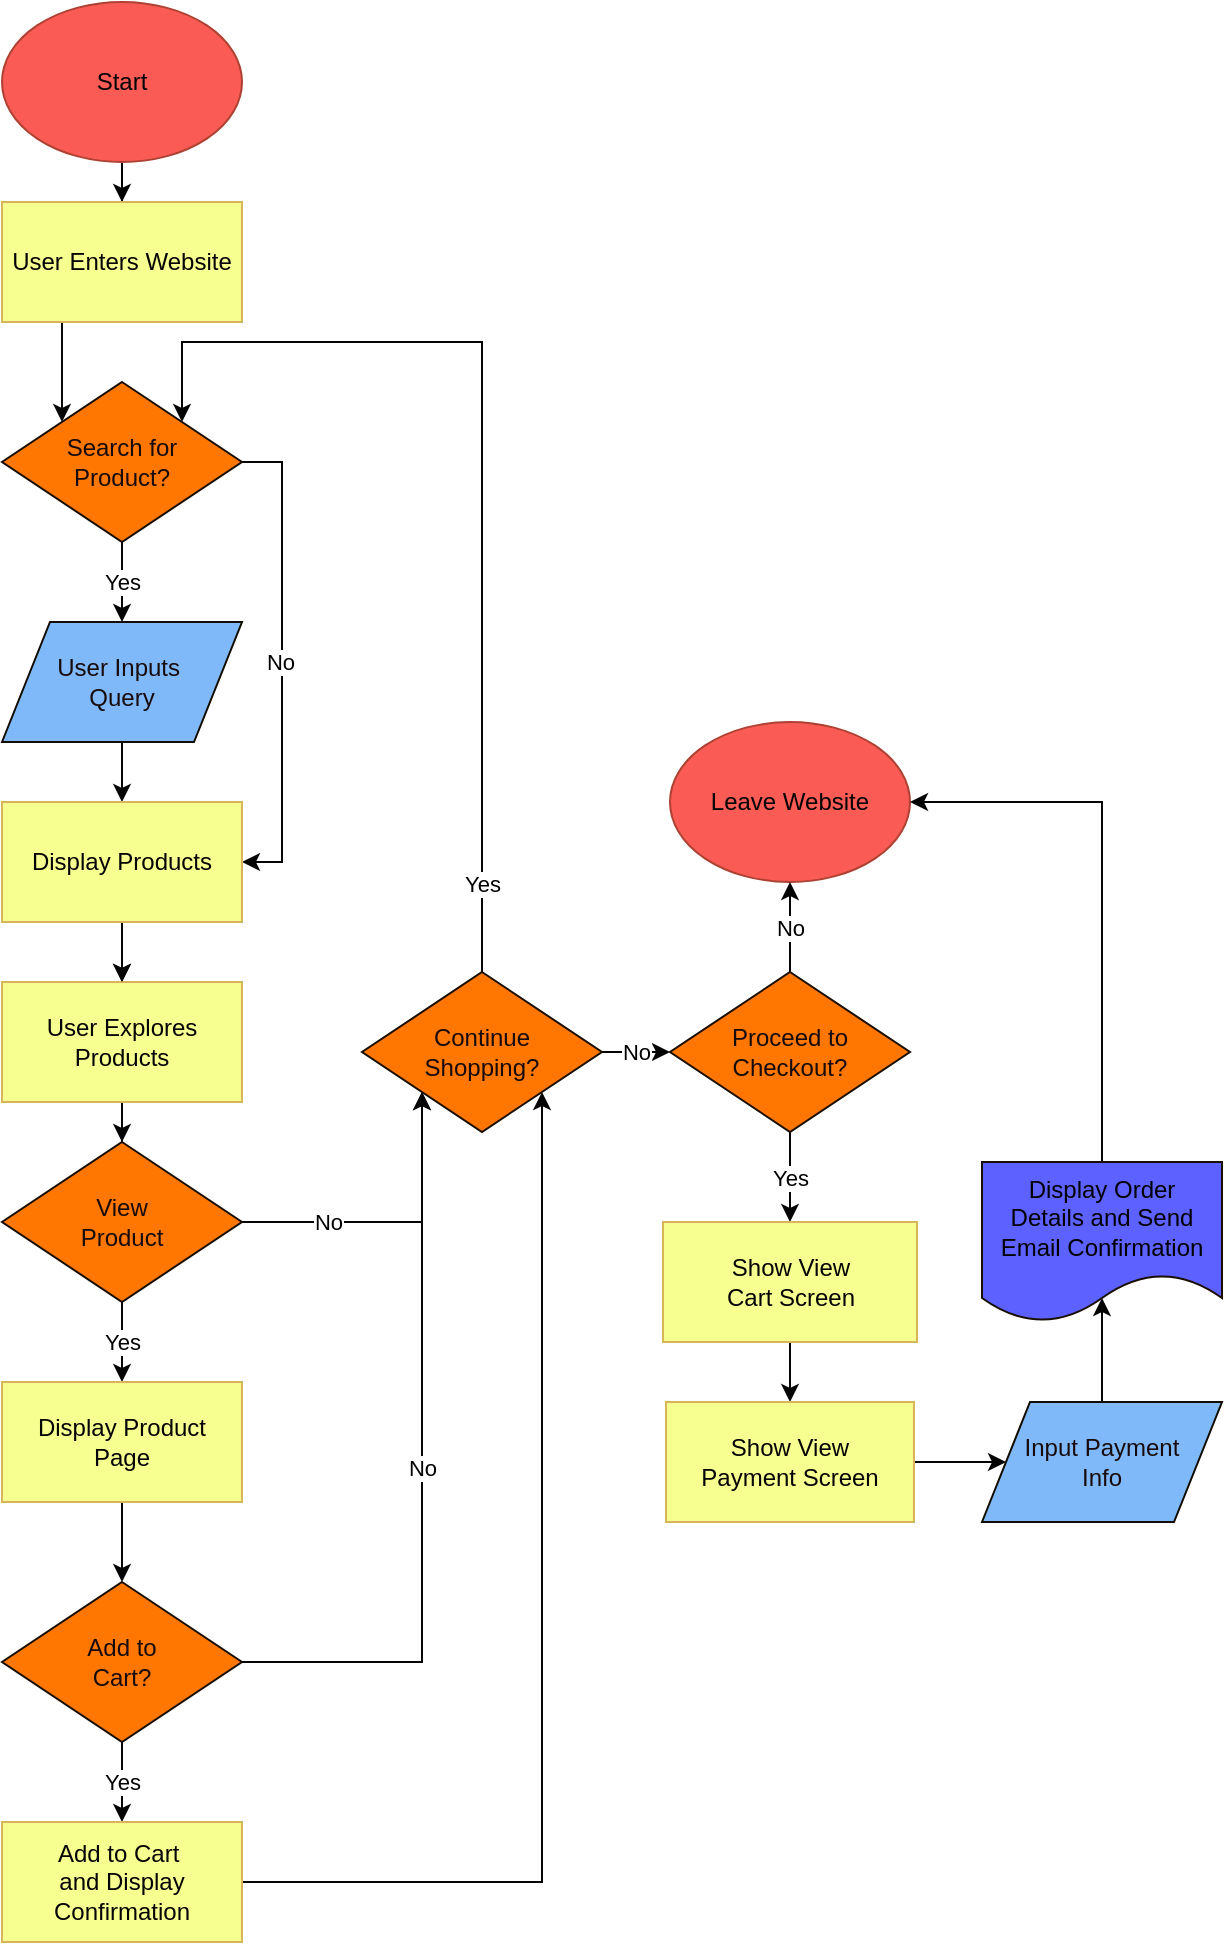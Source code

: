 <mxfile version="13.1.3">
    <diagram id="6hGFLwfOUW9BJ-s0fimq" name="Page-1">
        <mxGraphModel dx="978" dy="695" grid="1" gridSize="10" guides="1" tooltips="1" connect="1" arrows="1" fold="1" page="1" pageScale="1" pageWidth="827" pageHeight="1169" background="#ffffff" math="0" shadow="0">
            <root>
                <mxCell id="0"/>
                <mxCell id="1" parent="0"/>
                <mxCell id="13" value="" style="edgeStyle=orthogonalEdgeStyle;rounded=0;orthogonalLoop=1;jettySize=auto;html=1;fontColor=#170B0B;strokeColor=#000000;" edge="1" parent="1" source="3" target="4">
                    <mxGeometry relative="1" as="geometry"/>
                </mxCell>
                <mxCell id="3" value="Start" style="ellipse;whiteSpace=wrap;html=1;fillColor=#FA5B55;strokeColor=#ae4132;fontStyle=0;fontColor=#050505;" vertex="1" parent="1">
                    <mxGeometry x="80" y="20" width="120" height="80" as="geometry"/>
                </mxCell>
                <mxCell id="15" value="" style="edgeStyle=orthogonalEdgeStyle;rounded=0;orthogonalLoop=1;jettySize=auto;html=1;fontColor=#170B0B;strokeColor=#080808;exitX=0.25;exitY=1;exitDx=0;exitDy=0;entryX=0;entryY=0;entryDx=0;entryDy=0;" edge="1" parent="1" source="4" target="5">
                    <mxGeometry relative="1" as="geometry"/>
                </mxCell>
                <mxCell id="4" value="&lt;font color=&quot;#050505&quot;&gt;User Enters Website&lt;/font&gt;" style="rounded=0;whiteSpace=wrap;html=1;strokeColor=#d6b656;fillColor=#F8FF91;gradientColor=none;" vertex="1" parent="1">
                    <mxGeometry x="80" y="120" width="120" height="60" as="geometry"/>
                </mxCell>
                <mxCell id="16" value="Yes" style="edgeStyle=orthogonalEdgeStyle;rounded=0;orthogonalLoop=1;jettySize=auto;html=1;fontColor=#000000;strokeColor=#050505;labelBackgroundColor=#FFFFFF;" edge="1" parent="1" source="5" target="6">
                    <mxGeometry relative="1" as="geometry">
                        <Array as="points">
                            <mxPoint x="140" y="320"/>
                            <mxPoint x="140" y="320"/>
                        </Array>
                    </mxGeometry>
                </mxCell>
                <mxCell id="20" value="" style="edgeStyle=orthogonalEdgeStyle;rounded=0;orthogonalLoop=1;jettySize=auto;html=1;labelBackgroundColor=#FFFFFF;strokeColor=#050505;fontColor=#000000;entryX=1;entryY=0.5;entryDx=0;entryDy=0;" edge="1" parent="1" source="5" target="56">
                    <mxGeometry relative="1" as="geometry">
                        <mxPoint x="188" y="450" as="targetPoint"/>
                        <Array as="points">
                            <mxPoint x="220" y="250"/>
                            <mxPoint x="220" y="450"/>
                        </Array>
                    </mxGeometry>
                </mxCell>
                <mxCell id="21" value="No" style="edgeLabel;html=1;align=center;verticalAlign=middle;resizable=0;points=[];fontColor=#000000;labelBackgroundColor=#FFFFFF;" vertex="1" connectable="0" parent="20">
                    <mxGeometry x="0.158" y="-1" relative="1" as="geometry">
                        <mxPoint y="-19" as="offset"/>
                    </mxGeometry>
                </mxCell>
                <mxCell id="5" value="Search for&lt;br&gt;Product?" style="rhombus;whiteSpace=wrap;html=1;strokeColor=#190E01;fillColor=#FF7700;fontColor=#170B0B;" vertex="1" parent="1">
                    <mxGeometry x="80" y="210" width="120" height="80" as="geometry"/>
                </mxCell>
                <mxCell id="18" value="" style="edgeStyle=orthogonalEdgeStyle;rounded=0;orthogonalLoop=1;jettySize=auto;html=1;labelBackgroundColor=#FFFFFF;strokeColor=#050505;fontColor=#000000;entryX=0.5;entryY=0;entryDx=0;entryDy=0;" edge="1" parent="1" source="6" target="56">
                    <mxGeometry relative="1" as="geometry">
                        <mxPoint x="140" y="420" as="targetPoint"/>
                    </mxGeometry>
                </mxCell>
                <mxCell id="6" value="User Inputs&amp;nbsp;&lt;br&gt;Query" style="shape=parallelogram;perimeter=parallelogramPerimeter;whiteSpace=wrap;html=1;strokeColor=#120D00;fillColor=#80B9FA;gradientColor=none;fontColor=#170B0B;" vertex="1" parent="1">
                    <mxGeometry x="80" y="330" width="120" height="60" as="geometry"/>
                </mxCell>
                <mxCell id="11" value="Leave Website" style="ellipse;whiteSpace=wrap;html=1;fillColor=#FA5B55;strokeColor=#ae4132;fontStyle=0;fontColor=#050505;" vertex="1" parent="1">
                    <mxGeometry x="414" y="380" width="120" height="80" as="geometry"/>
                </mxCell>
                <mxCell id="22" style="edgeStyle=orthogonalEdgeStyle;rounded=0;orthogonalLoop=1;jettySize=auto;html=1;exitX=0.5;exitY=1;exitDx=0;exitDy=0;labelBackgroundColor=#FFFFFF;strokeColor=#050505;fontColor=#000000;entryX=0.5;entryY=0;entryDx=0;entryDy=0;" edge="1" parent="1" target="23">
                    <mxGeometry relative="1" as="geometry">
                        <mxPoint x="140" y="510" as="targetPoint"/>
                        <mxPoint x="140" y="480" as="sourcePoint"/>
                    </mxGeometry>
                </mxCell>
                <mxCell id="26" value="" style="edgeStyle=orthogonalEdgeStyle;rounded=0;orthogonalLoop=1;jettySize=auto;html=1;labelBackgroundColor=#FFFFFF;strokeColor=#050505;fontColor=#000000;" edge="1" parent="1" source="23" target="25">
                    <mxGeometry relative="1" as="geometry"/>
                </mxCell>
                <mxCell id="23" value="&lt;font color=&quot;#050505&quot;&gt;User Explores&lt;br&gt;Products&lt;br&gt;&lt;/font&gt;" style="rounded=0;whiteSpace=wrap;html=1;strokeColor=#d6b656;fillColor=#F8FF91;gradientColor=none;" vertex="1" parent="1">
                    <mxGeometry x="80" y="510" width="120" height="60" as="geometry"/>
                </mxCell>
                <mxCell id="30" value="Yes" style="edgeStyle=orthogonalEdgeStyle;rounded=0;orthogonalLoop=1;jettySize=auto;html=1;labelBackgroundColor=#FFFFFF;strokeColor=#050505;fontColor=#000000;entryX=0.5;entryY=0;entryDx=0;entryDy=0;" edge="1" parent="1" source="25" target="68">
                    <mxGeometry relative="1" as="geometry">
                        <mxPoint x="140" y="710" as="targetPoint"/>
                    </mxGeometry>
                </mxCell>
                <mxCell id="48" value="No" style="edgeStyle=orthogonalEdgeStyle;rounded=0;orthogonalLoop=1;jettySize=auto;html=1;labelBackgroundColor=#FFFFFF;strokeColor=#050505;fontColor=#000000;entryX=0;entryY=1;entryDx=0;entryDy=0;" edge="1" parent="1" source="25" target="54">
                    <mxGeometry x="-0.444" relative="1" as="geometry">
                        <mxPoint x="270" y="600" as="targetPoint"/>
                        <Array as="points">
                            <mxPoint x="290" y="630"/>
                        </Array>
                        <mxPoint as="offset"/>
                    </mxGeometry>
                </mxCell>
                <mxCell id="25" value="View&lt;br&gt;Product" style="rhombus;whiteSpace=wrap;html=1;strokeColor=#190E01;fillColor=#FF7700;fontColor=#170B0B;" vertex="1" parent="1">
                    <mxGeometry x="80" y="590" width="120" height="80" as="geometry"/>
                </mxCell>
                <mxCell id="28" value="" style="edgeStyle=orthogonalEdgeStyle;rounded=0;orthogonalLoop=1;jettySize=auto;html=1;labelBackgroundColor=#FFFFFF;strokeColor=#050505;fontColor=#000000;exitX=0.5;exitY=1;exitDx=0;exitDy=0;" edge="1" parent="1" source="56" target="23">
                    <mxGeometry relative="1" as="geometry">
                        <mxPoint x="140" y="480" as="sourcePoint"/>
                    </mxGeometry>
                </mxCell>
                <mxCell id="44" value="Yes" style="edgeStyle=orthogonalEdgeStyle;rounded=0;orthogonalLoop=1;jettySize=auto;html=1;labelBackgroundColor=#FFFFFF;strokeColor=#050505;fontColor=#000000;" edge="1" parent="1" source="37" target="41">
                    <mxGeometry relative="1" as="geometry"/>
                </mxCell>
                <mxCell id="37" value="Add to&lt;br&gt;Cart?" style="rhombus;whiteSpace=wrap;html=1;strokeColor=#190E01;fillColor=#FF7700;fontColor=#170B0B;" vertex="1" parent="1">
                    <mxGeometry x="80" y="810" width="120" height="80" as="geometry"/>
                </mxCell>
                <mxCell id="52" style="edgeStyle=orthogonalEdgeStyle;rounded=0;orthogonalLoop=1;jettySize=auto;html=1;entryX=1;entryY=1;entryDx=0;entryDy=0;labelBackgroundColor=#FFFFFF;strokeColor=#050505;fontColor=#000000;" edge="1" parent="1" source="41" target="54">
                    <mxGeometry relative="1" as="geometry">
                        <mxPoint x="350" y="570" as="targetPoint"/>
                    </mxGeometry>
                </mxCell>
                <mxCell id="41" value="&lt;font color=&quot;#050505&quot;&gt;Add to Cart&amp;nbsp;&lt;br&gt;and Display&lt;br&gt;Confirmation&lt;br&gt;&lt;/font&gt;" style="rounded=0;whiteSpace=wrap;html=1;strokeColor=#d6b656;fillColor=#F8FF91;gradientColor=none;" vertex="1" parent="1">
                    <mxGeometry x="80" y="930" width="120" height="60" as="geometry"/>
                </mxCell>
                <mxCell id="53" value="Yes" style="edgeStyle=orthogonalEdgeStyle;rounded=0;orthogonalLoop=1;jettySize=auto;html=1;entryX=1;entryY=0;entryDx=0;entryDy=0;labelBackgroundColor=#FFFFFF;strokeColor=#050505;fontColor=#000000;exitX=0.5;exitY=0;exitDx=0;exitDy=0;" edge="1" parent="1" source="54" target="5">
                    <mxGeometry x="-0.825" relative="1" as="geometry">
                        <mxPoint x="320" y="510" as="sourcePoint"/>
                        <Array as="points">
                            <mxPoint x="320" y="190"/>
                            <mxPoint x="170" y="190"/>
                        </Array>
                        <mxPoint as="offset"/>
                    </mxGeometry>
                </mxCell>
                <mxCell id="50" value="No" style="edgeStyle=orthogonalEdgeStyle;rounded=0;orthogonalLoop=1;jettySize=auto;html=1;exitX=1;exitY=0.5;exitDx=0;exitDy=0;labelBackgroundColor=#FFFFFF;strokeColor=#050505;fontColor=#000000;entryX=0;entryY=1;entryDx=0;entryDy=0;" edge="1" parent="1" source="37" target="54">
                    <mxGeometry relative="1" as="geometry">
                        <mxPoint x="300" y="600" as="targetPoint"/>
                    </mxGeometry>
                </mxCell>
                <mxCell id="58" value="No" style="edgeStyle=orthogonalEdgeStyle;rounded=0;orthogonalLoop=1;jettySize=auto;html=1;labelBackgroundColor=#FFFFFF;strokeColor=#050505;fontColor=#000000;" edge="1" parent="1" source="54" target="57">
                    <mxGeometry relative="1" as="geometry"/>
                </mxCell>
                <mxCell id="54" value="Continue&lt;br&gt;Shopping?" style="rhombus;whiteSpace=wrap;html=1;strokeColor=#190E01;fillColor=#FF7700;fontColor=#170B0B;" vertex="1" parent="1">
                    <mxGeometry x="260" y="505" width="120" height="80" as="geometry"/>
                </mxCell>
                <mxCell id="56" value="&lt;font color=&quot;#050505&quot;&gt;Display Products&lt;/font&gt;" style="rounded=0;whiteSpace=wrap;html=1;strokeColor=#d6b656;fillColor=#F8FF91;gradientColor=none;" vertex="1" parent="1">
                    <mxGeometry x="80" y="420" width="120" height="60" as="geometry"/>
                </mxCell>
                <mxCell id="59" value="No" style="edgeStyle=orthogonalEdgeStyle;rounded=0;orthogonalLoop=1;jettySize=auto;html=1;labelBackgroundColor=#FFFFFF;strokeColor=#050505;fontColor=#000000;" edge="1" parent="1" source="57" target="11">
                    <mxGeometry relative="1" as="geometry"/>
                </mxCell>
                <mxCell id="86" value="Yes" style="edgeStyle=orthogonalEdgeStyle;rounded=0;orthogonalLoop=1;jettySize=auto;html=1;entryX=0.5;entryY=0;entryDx=0;entryDy=0;labelBackgroundColor=#FFFFFF;strokeColor=#050505;fontColor=#000000;" edge="1" parent="1" source="57" target="70">
                    <mxGeometry relative="1" as="geometry"/>
                </mxCell>
                <mxCell id="57" value="Proceed to&lt;br&gt;Checkout?" style="rhombus;whiteSpace=wrap;html=1;strokeColor=#190E01;fillColor=#FF7700;fontColor=#170B0B;" vertex="1" parent="1">
                    <mxGeometry x="414" y="505" width="120" height="80" as="geometry"/>
                </mxCell>
                <mxCell id="81" style="edgeStyle=orthogonalEdgeStyle;rounded=0;orthogonalLoop=1;jettySize=auto;html=1;entryX=0.5;entryY=0;entryDx=0;entryDy=0;labelBackgroundColor=#FFFFFF;strokeColor=#050505;fontColor=#000000;" edge="1" parent="1" source="68" target="37">
                    <mxGeometry relative="1" as="geometry"/>
                </mxCell>
                <mxCell id="68" value="&lt;font color=&quot;#050505&quot;&gt;Display Product&lt;br&gt;Page&lt;br&gt;&lt;/font&gt;" style="rounded=0;whiteSpace=wrap;html=1;strokeColor=#d6b656;fillColor=#F8FF91;gradientColor=none;" vertex="1" parent="1">
                    <mxGeometry x="80" y="710" width="120" height="60" as="geometry"/>
                </mxCell>
                <mxCell id="85" style="edgeStyle=orthogonalEdgeStyle;rounded=0;orthogonalLoop=1;jettySize=auto;html=1;entryX=0.5;entryY=0;entryDx=0;entryDy=0;labelBackgroundColor=#FFFFFF;strokeColor=#050505;fontColor=#000000;" edge="1" parent="1" source="70" target="72">
                    <mxGeometry relative="1" as="geometry"/>
                </mxCell>
                <mxCell id="70" value="&lt;font color=&quot;#050505&quot;&gt;Show View&lt;br&gt;Cart Screen&lt;br&gt;&lt;/font&gt;" style="rounded=0;whiteSpace=wrap;html=1;strokeColor=#d6b656;fillColor=#F8FF91;gradientColor=none;" vertex="1" parent="1">
                    <mxGeometry x="410.5" y="630" width="127" height="60" as="geometry"/>
                </mxCell>
                <mxCell id="75" style="edgeStyle=orthogonalEdgeStyle;rounded=0;orthogonalLoop=1;jettySize=auto;html=1;entryX=0;entryY=0.5;entryDx=0;entryDy=0;labelBackgroundColor=#FFFFFF;strokeColor=#050505;fontColor=#000000;" edge="1" parent="1" source="72" target="74">
                    <mxGeometry relative="1" as="geometry"/>
                </mxCell>
                <mxCell id="72" value="&lt;font color=&quot;#050505&quot;&gt;Show View&lt;br&gt;Payment Screen&lt;br&gt;&lt;/font&gt;" style="rounded=0;whiteSpace=wrap;html=1;strokeColor=#d6b656;fillColor=#F8FF91;gradientColor=none;" vertex="1" parent="1">
                    <mxGeometry x="412" y="720" width="124" height="60" as="geometry"/>
                </mxCell>
                <mxCell id="78" style="edgeStyle=orthogonalEdgeStyle;rounded=0;orthogonalLoop=1;jettySize=auto;html=1;entryX=0.5;entryY=0.85;entryDx=0;entryDy=0;entryPerimeter=0;labelBackgroundColor=#FFFFFF;strokeColor=#050505;fontColor=#000000;" edge="1" parent="1" source="74" target="76">
                    <mxGeometry relative="1" as="geometry"/>
                </mxCell>
                <mxCell id="74" value="Input Payment&lt;br&gt;Info" style="shape=parallelogram;perimeter=parallelogramPerimeter;whiteSpace=wrap;html=1;strokeColor=#120D00;fillColor=#80B9FA;gradientColor=none;fontColor=#170B0B;" vertex="1" parent="1">
                    <mxGeometry x="570" y="720" width="120" height="60" as="geometry"/>
                </mxCell>
                <mxCell id="80" style="edgeStyle=orthogonalEdgeStyle;rounded=0;orthogonalLoop=1;jettySize=auto;html=1;exitX=0.5;exitY=0;exitDx=0;exitDy=0;entryX=1;entryY=0.5;entryDx=0;entryDy=0;labelBackgroundColor=#FFFFFF;strokeColor=#050505;fontColor=#000000;" edge="1" parent="1" source="76" target="11">
                    <mxGeometry relative="1" as="geometry"/>
                </mxCell>
                <mxCell id="76" value="Display Order&lt;br&gt;Details and Send&lt;br&gt;Email Confirmation" style="shape=document;whiteSpace=wrap;html=1;boundedLbl=1;labelBackgroundColor=none;strokeColor=#190E01;fillColor=#5C61FF;gradientColor=none;fontColor=#000000;" vertex="1" parent="1">
                    <mxGeometry x="570" y="600" width="120" height="80" as="geometry"/>
                </mxCell>
            </root>
        </mxGraphModel>
    </diagram>
</mxfile>